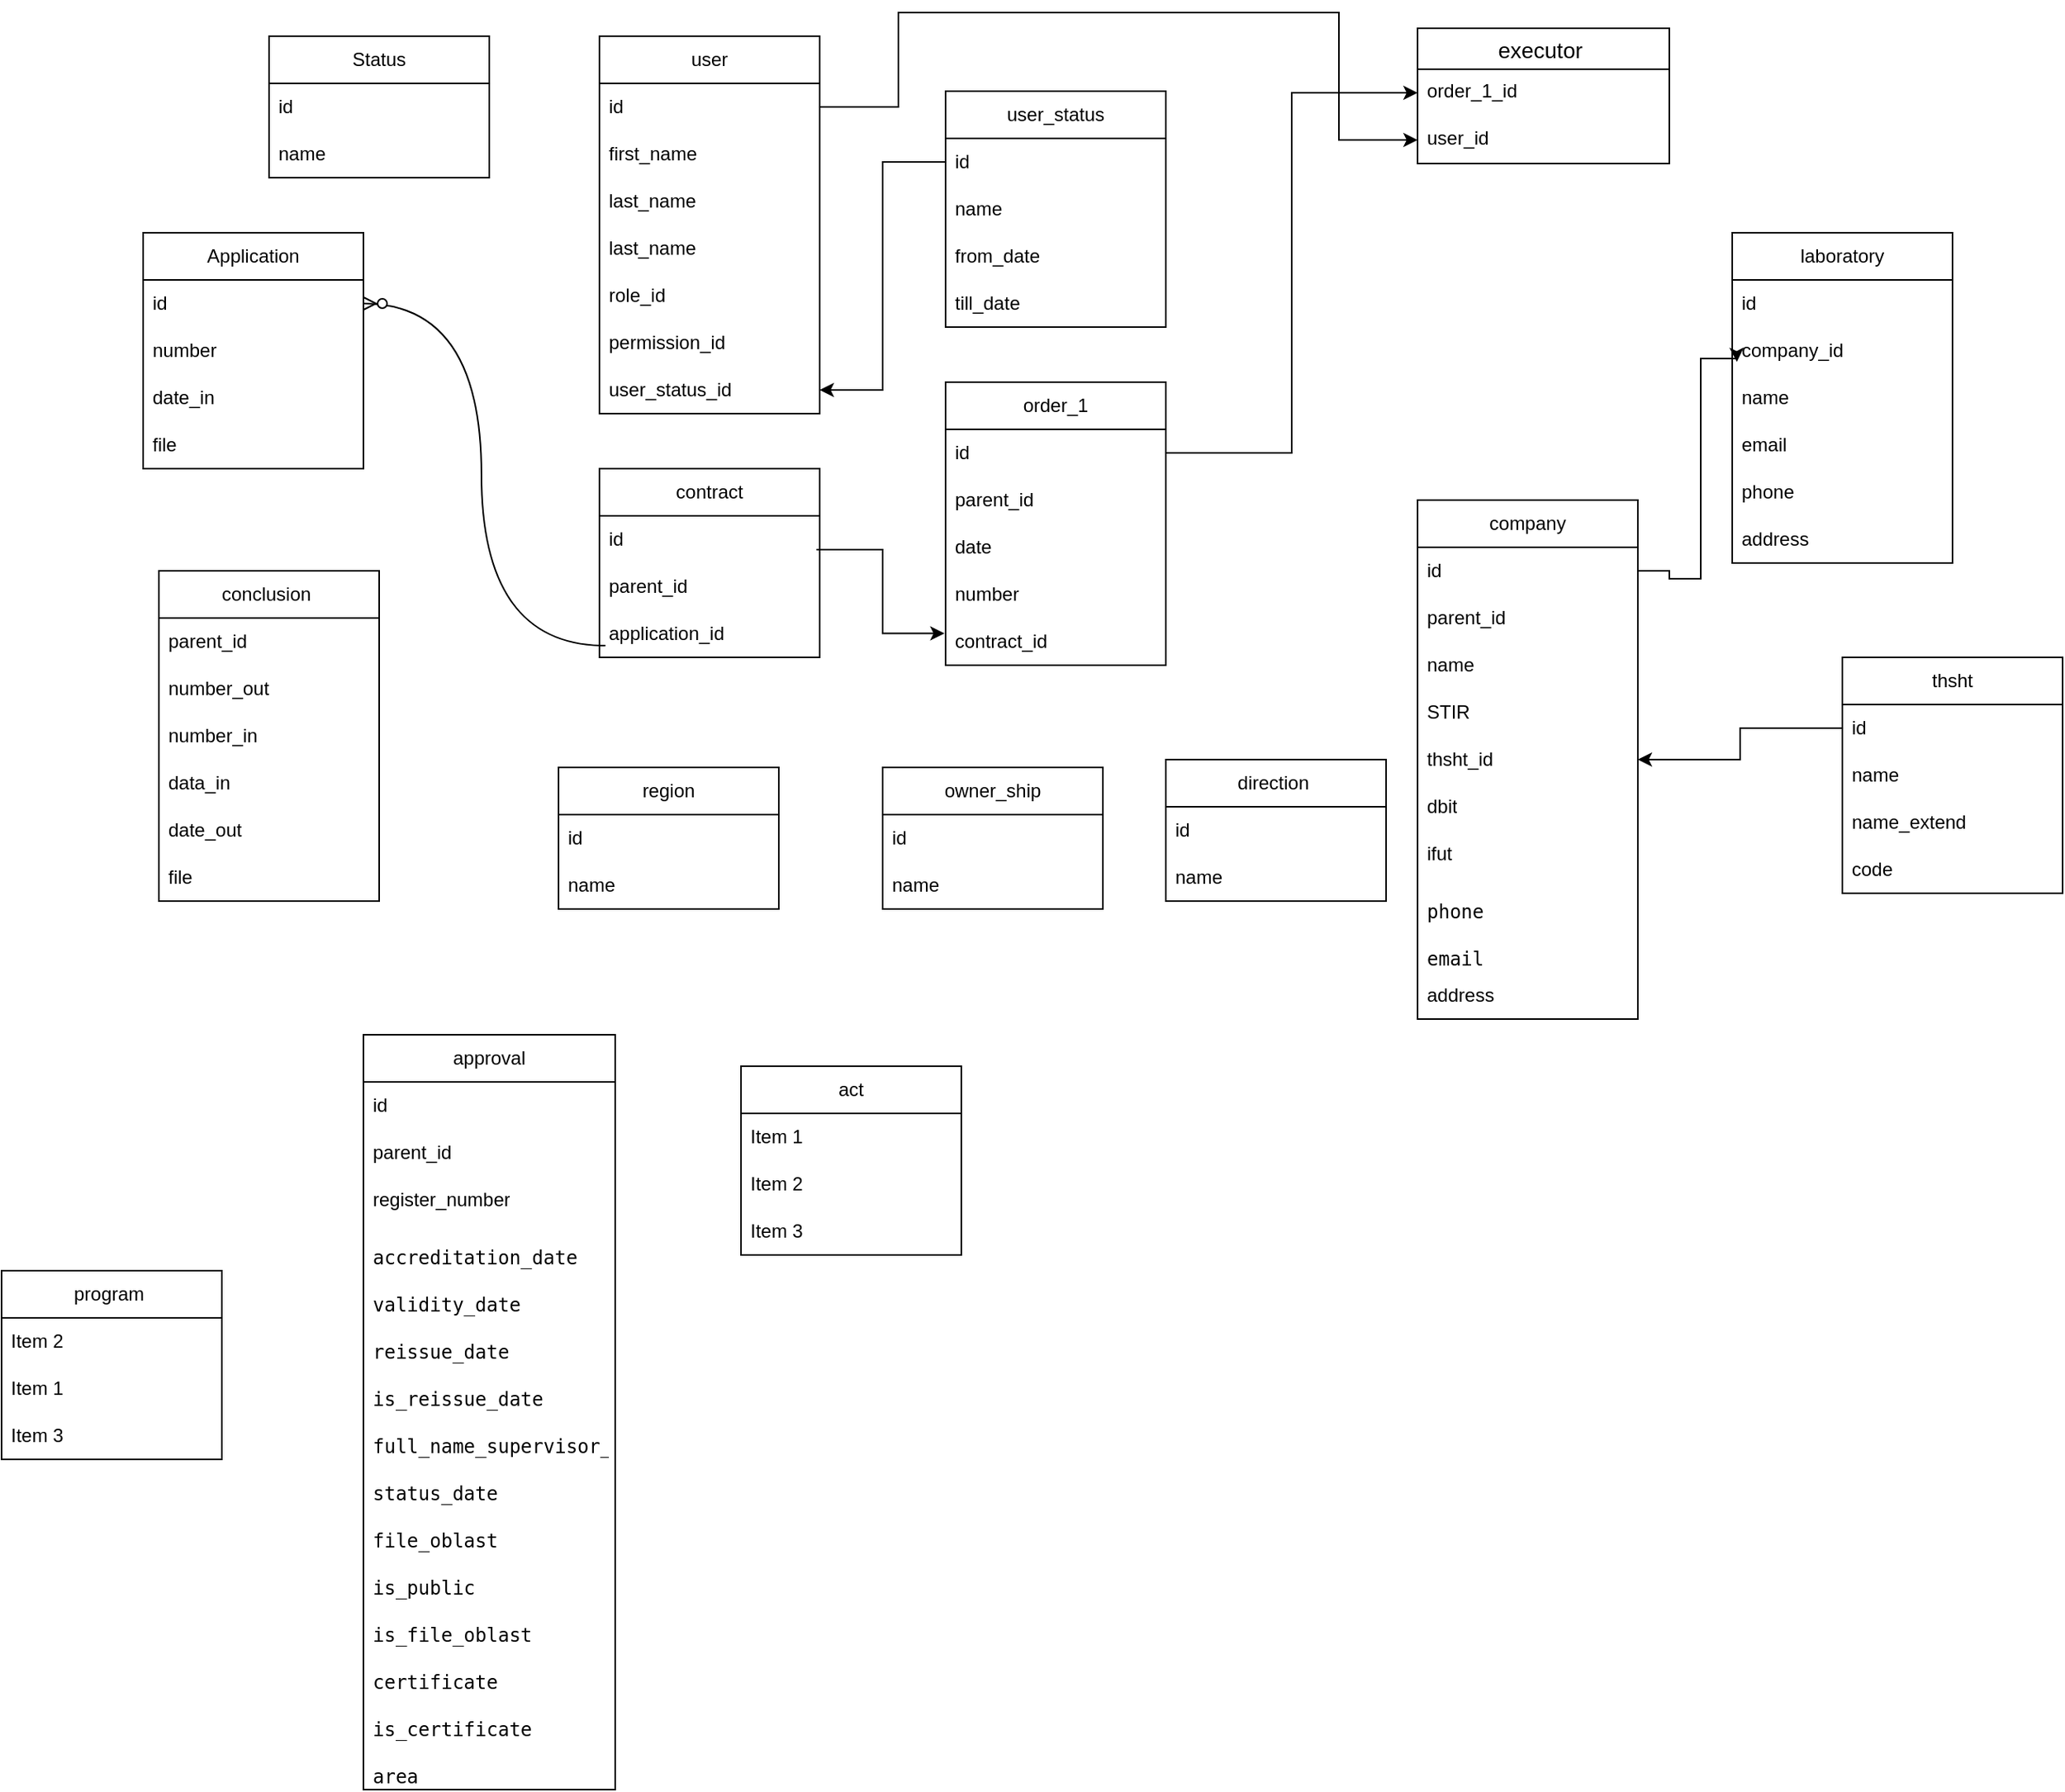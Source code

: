 <mxfile version="24.7.7">
  <diagram id="C5RBs43oDa-KdzZeNtuy" name="Page-1">
    <mxGraphModel dx="2789" dy="1303" grid="1" gridSize="10" guides="1" tooltips="1" connect="1" arrows="1" fold="1" page="1" pageScale="1" pageWidth="583" pageHeight="827" math="0" shadow="0">
      <root>
        <mxCell id="WIyWlLk6GJQsqaUBKTNV-0" />
        <mxCell id="WIyWlLk6GJQsqaUBKTNV-1" parent="WIyWlLk6GJQsqaUBKTNV-0" />
        <mxCell id="_0GJp40E4XRPGMCMtR_y-0" value="Status" style="swimlane;fontStyle=0;childLayout=stackLayout;horizontal=1;startSize=30;horizontalStack=0;resizeParent=1;resizeParentMax=0;resizeLast=0;collapsible=1;marginBottom=0;whiteSpace=wrap;html=1;" vertex="1" parent="WIyWlLk6GJQsqaUBKTNV-1">
          <mxGeometry x="160" y="95" width="140" height="90" as="geometry" />
        </mxCell>
        <mxCell id="_0GJp40E4XRPGMCMtR_y-8" value="id" style="text;strokeColor=none;fillColor=none;align=left;verticalAlign=middle;spacingLeft=4;spacingRight=4;overflow=hidden;points=[[0,0.5],[1,0.5]];portConstraint=eastwest;rotatable=0;whiteSpace=wrap;html=1;" vertex="1" parent="_0GJp40E4XRPGMCMtR_y-0">
          <mxGeometry y="30" width="140" height="30" as="geometry" />
        </mxCell>
        <mxCell id="_0GJp40E4XRPGMCMtR_y-1" value="name" style="text;strokeColor=none;fillColor=none;align=left;verticalAlign=middle;spacingLeft=4;spacingRight=4;overflow=hidden;points=[[0,0.5],[1,0.5]];portConstraint=eastwest;rotatable=0;whiteSpace=wrap;html=1;" vertex="1" parent="_0GJp40E4XRPGMCMtR_y-0">
          <mxGeometry y="60" width="140" height="30" as="geometry" />
        </mxCell>
        <mxCell id="_0GJp40E4XRPGMCMtR_y-9" value="user" style="swimlane;fontStyle=0;childLayout=stackLayout;horizontal=1;startSize=30;horizontalStack=0;resizeParent=1;resizeParentMax=0;resizeLast=0;collapsible=1;marginBottom=0;whiteSpace=wrap;html=1;" vertex="1" parent="WIyWlLk6GJQsqaUBKTNV-1">
          <mxGeometry x="370" y="95" width="140" height="240" as="geometry" />
        </mxCell>
        <mxCell id="_0GJp40E4XRPGMCMtR_y-45" value="id" style="text;strokeColor=none;fillColor=none;align=left;verticalAlign=middle;spacingLeft=4;spacingRight=4;overflow=hidden;points=[[0,0.5],[1,0.5]];portConstraint=eastwest;rotatable=0;whiteSpace=wrap;html=1;" vertex="1" parent="_0GJp40E4XRPGMCMtR_y-9">
          <mxGeometry y="30" width="140" height="30" as="geometry" />
        </mxCell>
        <mxCell id="_0GJp40E4XRPGMCMtR_y-10" value="first_name" style="text;strokeColor=none;fillColor=none;align=left;verticalAlign=middle;spacingLeft=4;spacingRight=4;overflow=hidden;points=[[0,0.5],[1,0.5]];portConstraint=eastwest;rotatable=0;whiteSpace=wrap;html=1;" vertex="1" parent="_0GJp40E4XRPGMCMtR_y-9">
          <mxGeometry y="60" width="140" height="30" as="geometry" />
        </mxCell>
        <mxCell id="_0GJp40E4XRPGMCMtR_y-11" value="last_name" style="text;strokeColor=none;fillColor=none;align=left;verticalAlign=middle;spacingLeft=4;spacingRight=4;overflow=hidden;points=[[0,0.5],[1,0.5]];portConstraint=eastwest;rotatable=0;whiteSpace=wrap;html=1;" vertex="1" parent="_0GJp40E4XRPGMCMtR_y-9">
          <mxGeometry y="90" width="140" height="30" as="geometry" />
        </mxCell>
        <mxCell id="_0GJp40E4XRPGMCMtR_y-36" value="last_name" style="text;strokeColor=none;fillColor=none;align=left;verticalAlign=middle;spacingLeft=4;spacingRight=4;overflow=hidden;points=[[0,0.5],[1,0.5]];portConstraint=eastwest;rotatable=0;whiteSpace=wrap;html=1;" vertex="1" parent="_0GJp40E4XRPGMCMtR_y-9">
          <mxGeometry y="120" width="140" height="30" as="geometry" />
        </mxCell>
        <mxCell id="_0GJp40E4XRPGMCMtR_y-12" value="role_id" style="text;strokeColor=none;fillColor=none;align=left;verticalAlign=middle;spacingLeft=4;spacingRight=4;overflow=hidden;points=[[0,0.5],[1,0.5]];portConstraint=eastwest;rotatable=0;whiteSpace=wrap;html=1;" vertex="1" parent="_0GJp40E4XRPGMCMtR_y-9">
          <mxGeometry y="150" width="140" height="30" as="geometry" />
        </mxCell>
        <mxCell id="_0GJp40E4XRPGMCMtR_y-21" value="permission_id" style="text;strokeColor=none;fillColor=none;align=left;verticalAlign=middle;spacingLeft=4;spacingRight=4;overflow=hidden;points=[[0,0.5],[1,0.5]];portConstraint=eastwest;rotatable=0;whiteSpace=wrap;html=1;" vertex="1" parent="_0GJp40E4XRPGMCMtR_y-9">
          <mxGeometry y="180" width="140" height="30" as="geometry" />
        </mxCell>
        <mxCell id="_0GJp40E4XRPGMCMtR_y-22" value="user_status_id" style="text;strokeColor=none;fillColor=none;align=left;verticalAlign=middle;spacingLeft=4;spacingRight=4;overflow=hidden;points=[[0,0.5],[1,0.5]];portConstraint=eastwest;rotatable=0;whiteSpace=wrap;html=1;" vertex="1" parent="_0GJp40E4XRPGMCMtR_y-9">
          <mxGeometry y="210" width="140" height="30" as="geometry" />
        </mxCell>
        <mxCell id="_0GJp40E4XRPGMCMtR_y-37" value="user_status" style="swimlane;fontStyle=0;childLayout=stackLayout;horizontal=1;startSize=30;horizontalStack=0;resizeParent=1;resizeParentMax=0;resizeLast=0;collapsible=1;marginBottom=0;whiteSpace=wrap;html=1;" vertex="1" parent="WIyWlLk6GJQsqaUBKTNV-1">
          <mxGeometry x="590" y="130" width="140" height="150" as="geometry" />
        </mxCell>
        <mxCell id="_0GJp40E4XRPGMCMtR_y-38" value="id&lt;span style=&quot;white-space: pre;&quot;&gt;&#x9;&lt;/span&gt;" style="text;strokeColor=none;fillColor=none;align=left;verticalAlign=middle;spacingLeft=4;spacingRight=4;overflow=hidden;points=[[0,0.5],[1,0.5]];portConstraint=eastwest;rotatable=0;whiteSpace=wrap;html=1;" vertex="1" parent="_0GJp40E4XRPGMCMtR_y-37">
          <mxGeometry y="30" width="140" height="30" as="geometry" />
        </mxCell>
        <mxCell id="_0GJp40E4XRPGMCMtR_y-39" value="name" style="text;strokeColor=none;fillColor=none;align=left;verticalAlign=middle;spacingLeft=4;spacingRight=4;overflow=hidden;points=[[0,0.5],[1,0.5]];portConstraint=eastwest;rotatable=0;whiteSpace=wrap;html=1;" vertex="1" parent="_0GJp40E4XRPGMCMtR_y-37">
          <mxGeometry y="60" width="140" height="30" as="geometry" />
        </mxCell>
        <mxCell id="_0GJp40E4XRPGMCMtR_y-40" value="from_date" style="text;strokeColor=none;fillColor=none;align=left;verticalAlign=middle;spacingLeft=4;spacingRight=4;overflow=hidden;points=[[0,0.5],[1,0.5]];portConstraint=eastwest;rotatable=0;whiteSpace=wrap;html=1;" vertex="1" parent="_0GJp40E4XRPGMCMtR_y-37">
          <mxGeometry y="90" width="140" height="30" as="geometry" />
        </mxCell>
        <mxCell id="_0GJp40E4XRPGMCMtR_y-41" value="till_date" style="text;strokeColor=none;fillColor=none;align=left;verticalAlign=middle;spacingLeft=4;spacingRight=4;overflow=hidden;points=[[0,0.5],[1,0.5]];portConstraint=eastwest;rotatable=0;whiteSpace=wrap;html=1;" vertex="1" parent="_0GJp40E4XRPGMCMtR_y-37">
          <mxGeometry y="120" width="140" height="30" as="geometry" />
        </mxCell>
        <mxCell id="_0GJp40E4XRPGMCMtR_y-44" value="" style="edgeStyle=orthogonalEdgeStyle;rounded=0;orthogonalLoop=1;jettySize=auto;html=1;entryX=1;entryY=0.5;entryDx=0;entryDy=0;" edge="1" parent="WIyWlLk6GJQsqaUBKTNV-1" source="_0GJp40E4XRPGMCMtR_y-38" target="_0GJp40E4XRPGMCMtR_y-22">
          <mxGeometry relative="1" as="geometry" />
        </mxCell>
        <mxCell id="_0GJp40E4XRPGMCMtR_y-47" value="Application" style="swimlane;fontStyle=0;childLayout=stackLayout;horizontal=1;startSize=30;horizontalStack=0;resizeParent=1;resizeParentMax=0;resizeLast=0;collapsible=1;marginBottom=0;whiteSpace=wrap;html=1;" vertex="1" parent="WIyWlLk6GJQsqaUBKTNV-1">
          <mxGeometry x="80" y="220" width="140" height="150" as="geometry" />
        </mxCell>
        <mxCell id="_0GJp40E4XRPGMCMtR_y-48" value="id" style="text;strokeColor=none;fillColor=none;align=left;verticalAlign=middle;spacingLeft=4;spacingRight=4;overflow=hidden;points=[[0,0.5],[1,0.5]];portConstraint=eastwest;rotatable=0;whiteSpace=wrap;html=1;" vertex="1" parent="_0GJp40E4XRPGMCMtR_y-47">
          <mxGeometry y="30" width="140" height="30" as="geometry" />
        </mxCell>
        <mxCell id="_0GJp40E4XRPGMCMtR_y-49" value="number" style="text;strokeColor=none;fillColor=none;align=left;verticalAlign=middle;spacingLeft=4;spacingRight=4;overflow=hidden;points=[[0,0.5],[1,0.5]];portConstraint=eastwest;rotatable=0;whiteSpace=wrap;html=1;" vertex="1" parent="_0GJp40E4XRPGMCMtR_y-47">
          <mxGeometry y="60" width="140" height="30" as="geometry" />
        </mxCell>
        <mxCell id="_0GJp40E4XRPGMCMtR_y-51" value="date_in" style="text;strokeColor=none;fillColor=none;align=left;verticalAlign=middle;spacingLeft=4;spacingRight=4;overflow=hidden;points=[[0,0.5],[1,0.5]];portConstraint=eastwest;rotatable=0;whiteSpace=wrap;html=1;" vertex="1" parent="_0GJp40E4XRPGMCMtR_y-47">
          <mxGeometry y="90" width="140" height="30" as="geometry" />
        </mxCell>
        <mxCell id="_0GJp40E4XRPGMCMtR_y-52" value="file" style="text;strokeColor=none;fillColor=none;align=left;verticalAlign=middle;spacingLeft=4;spacingRight=4;overflow=hidden;points=[[0,0.5],[1,0.5]];portConstraint=eastwest;rotatable=0;whiteSpace=wrap;html=1;" vertex="1" parent="_0GJp40E4XRPGMCMtR_y-47">
          <mxGeometry y="120" width="140" height="30" as="geometry" />
        </mxCell>
        <mxCell id="_0GJp40E4XRPGMCMtR_y-53" value="contract" style="swimlane;fontStyle=0;childLayout=stackLayout;horizontal=1;startSize=30;horizontalStack=0;resizeParent=1;resizeParentMax=0;resizeLast=0;collapsible=1;marginBottom=0;whiteSpace=wrap;html=1;" vertex="1" parent="WIyWlLk6GJQsqaUBKTNV-1">
          <mxGeometry x="370" y="370" width="140" height="120" as="geometry" />
        </mxCell>
        <mxCell id="_0GJp40E4XRPGMCMtR_y-66" value="id" style="text;strokeColor=none;fillColor=none;align=left;verticalAlign=middle;spacingLeft=4;spacingRight=4;overflow=hidden;points=[[0,0.5],[1,0.5]];portConstraint=eastwest;rotatable=0;whiteSpace=wrap;html=1;" vertex="1" parent="_0GJp40E4XRPGMCMtR_y-53">
          <mxGeometry y="30" width="140" height="30" as="geometry" />
        </mxCell>
        <mxCell id="_0GJp40E4XRPGMCMtR_y-68" value="parent_id" style="text;strokeColor=none;fillColor=none;align=left;verticalAlign=middle;spacingLeft=4;spacingRight=4;overflow=hidden;points=[[0,0.5],[1,0.5]];portConstraint=eastwest;rotatable=0;whiteSpace=wrap;html=1;" vertex="1" parent="_0GJp40E4XRPGMCMtR_y-53">
          <mxGeometry y="60" width="140" height="30" as="geometry" />
        </mxCell>
        <mxCell id="_0GJp40E4XRPGMCMtR_y-54" value="application_id" style="text;strokeColor=none;fillColor=none;align=left;verticalAlign=middle;spacingLeft=4;spacingRight=4;overflow=hidden;points=[[0,0.5],[1,0.5]];portConstraint=eastwest;rotatable=0;whiteSpace=wrap;html=1;" vertex="1" parent="_0GJp40E4XRPGMCMtR_y-53">
          <mxGeometry y="90" width="140" height="30" as="geometry" />
        </mxCell>
        <mxCell id="_0GJp40E4XRPGMCMtR_y-57" value="order_1" style="swimlane;fontStyle=0;childLayout=stackLayout;horizontal=1;startSize=30;horizontalStack=0;resizeParent=1;resizeParentMax=0;resizeLast=0;collapsible=1;marginBottom=0;whiteSpace=wrap;html=1;" vertex="1" parent="WIyWlLk6GJQsqaUBKTNV-1">
          <mxGeometry x="590" y="315" width="140" height="180" as="geometry" />
        </mxCell>
        <mxCell id="_0GJp40E4XRPGMCMtR_y-63" value="id" style="text;strokeColor=none;fillColor=none;align=left;verticalAlign=middle;spacingLeft=4;spacingRight=4;overflow=hidden;points=[[0,0.5],[1,0.5]];portConstraint=eastwest;rotatable=0;whiteSpace=wrap;html=1;" vertex="1" parent="_0GJp40E4XRPGMCMtR_y-57">
          <mxGeometry y="30" width="140" height="30" as="geometry" />
        </mxCell>
        <mxCell id="_0GJp40E4XRPGMCMtR_y-59" value="parent_id" style="text;strokeColor=none;fillColor=none;align=left;verticalAlign=middle;spacingLeft=4;spacingRight=4;overflow=hidden;points=[[0,0.5],[1,0.5]];portConstraint=eastwest;rotatable=0;whiteSpace=wrap;html=1;" vertex="1" parent="_0GJp40E4XRPGMCMtR_y-57">
          <mxGeometry y="60" width="140" height="30" as="geometry" />
        </mxCell>
        <mxCell id="_0GJp40E4XRPGMCMtR_y-60" value="date" style="text;strokeColor=none;fillColor=none;align=left;verticalAlign=middle;spacingLeft=4;spacingRight=4;overflow=hidden;points=[[0,0.5],[1,0.5]];portConstraint=eastwest;rotatable=0;whiteSpace=wrap;html=1;" vertex="1" parent="_0GJp40E4XRPGMCMtR_y-57">
          <mxGeometry y="90" width="140" height="30" as="geometry" />
        </mxCell>
        <mxCell id="_0GJp40E4XRPGMCMtR_y-61" value="number" style="text;strokeColor=none;fillColor=none;align=left;verticalAlign=middle;spacingLeft=4;spacingRight=4;overflow=hidden;points=[[0,0.5],[1,0.5]];portConstraint=eastwest;rotatable=0;whiteSpace=wrap;html=1;" vertex="1" parent="_0GJp40E4XRPGMCMtR_y-57">
          <mxGeometry y="120" width="140" height="30" as="geometry" />
        </mxCell>
        <mxCell id="_0GJp40E4XRPGMCMtR_y-62" value="contract_id" style="text;strokeColor=none;fillColor=none;align=left;verticalAlign=middle;spacingLeft=4;spacingRight=4;overflow=hidden;points=[[0,0.5],[1,0.5]];portConstraint=eastwest;rotatable=0;whiteSpace=wrap;html=1;" vertex="1" parent="_0GJp40E4XRPGMCMtR_y-57">
          <mxGeometry y="150" width="140" height="30" as="geometry" />
        </mxCell>
        <mxCell id="_0GJp40E4XRPGMCMtR_y-65" value="" style="edgeStyle=orthogonalEdgeStyle;rounded=0;orthogonalLoop=1;jettySize=auto;html=1;entryX=-0.005;entryY=0.326;entryDx=0;entryDy=0;entryPerimeter=0;exitX=0.985;exitY=0.717;exitDx=0;exitDy=0;exitPerimeter=0;" edge="1" parent="WIyWlLk6GJQsqaUBKTNV-1" source="_0GJp40E4XRPGMCMtR_y-66" target="_0GJp40E4XRPGMCMtR_y-62">
          <mxGeometry relative="1" as="geometry" />
        </mxCell>
        <mxCell id="_0GJp40E4XRPGMCMtR_y-71" value="" style="edgeStyle=orthogonalEdgeStyle;fontSize=12;html=1;endArrow=ERzeroToMany;endFill=1;rounded=0;exitX=0.027;exitY=0.752;exitDx=0;exitDy=0;exitPerimeter=0;curved=1;entryX=1;entryY=0.5;entryDx=0;entryDy=0;" edge="1" parent="WIyWlLk6GJQsqaUBKTNV-1" source="_0GJp40E4XRPGMCMtR_y-54" target="_0GJp40E4XRPGMCMtR_y-48">
          <mxGeometry width="100" height="100" relative="1" as="geometry">
            <mxPoint x="180" y="410" as="sourcePoint" />
            <mxPoint x="330" y="610" as="targetPoint" />
          </mxGeometry>
        </mxCell>
        <mxCell id="_0GJp40E4XRPGMCMtR_y-72" value="executor " style="swimlane;fontStyle=0;childLayout=stackLayout;horizontal=1;startSize=26;horizontalStack=0;resizeParent=1;resizeParentMax=0;resizeLast=0;collapsible=1;marginBottom=0;align=center;fontSize=14;" vertex="1" parent="WIyWlLk6GJQsqaUBKTNV-1">
          <mxGeometry x="890" y="90" width="160" height="86" as="geometry" />
        </mxCell>
        <mxCell id="_0GJp40E4XRPGMCMtR_y-73" value="order_1_id" style="text;strokeColor=none;fillColor=none;spacingLeft=4;spacingRight=4;overflow=hidden;rotatable=0;points=[[0,0.5],[1,0.5]];portConstraint=eastwest;fontSize=12;whiteSpace=wrap;html=1;" vertex="1" parent="_0GJp40E4XRPGMCMtR_y-72">
          <mxGeometry y="26" width="160" height="30" as="geometry" />
        </mxCell>
        <mxCell id="_0GJp40E4XRPGMCMtR_y-74" value="user_id" style="text;strokeColor=none;fillColor=none;spacingLeft=4;spacingRight=4;overflow=hidden;rotatable=0;points=[[0,0.5],[1,0.5]];portConstraint=eastwest;fontSize=12;whiteSpace=wrap;html=1;" vertex="1" parent="_0GJp40E4XRPGMCMtR_y-72">
          <mxGeometry y="56" width="160" height="30" as="geometry" />
        </mxCell>
        <mxCell id="_0GJp40E4XRPGMCMtR_y-80" style="edgeStyle=orthogonalEdgeStyle;rounded=0;orthogonalLoop=1;jettySize=auto;html=1;" edge="1" parent="WIyWlLk6GJQsqaUBKTNV-1" source="_0GJp40E4XRPGMCMtR_y-63" target="_0GJp40E4XRPGMCMtR_y-73">
          <mxGeometry relative="1" as="geometry" />
        </mxCell>
        <mxCell id="_0GJp40E4XRPGMCMtR_y-85" value="conclusion&amp;nbsp;" style="swimlane;fontStyle=0;childLayout=stackLayout;horizontal=1;startSize=30;horizontalStack=0;resizeParent=1;resizeParentMax=0;resizeLast=0;collapsible=1;marginBottom=0;whiteSpace=wrap;html=1;" vertex="1" parent="WIyWlLk6GJQsqaUBKTNV-1">
          <mxGeometry x="90" y="435" width="140" height="210" as="geometry" />
        </mxCell>
        <mxCell id="_0GJp40E4XRPGMCMtR_y-86" value="parent_id" style="text;strokeColor=none;fillColor=none;align=left;verticalAlign=middle;spacingLeft=4;spacingRight=4;overflow=hidden;points=[[0,0.5],[1,0.5]];portConstraint=eastwest;rotatable=0;whiteSpace=wrap;html=1;" vertex="1" parent="_0GJp40E4XRPGMCMtR_y-85">
          <mxGeometry y="30" width="140" height="30" as="geometry" />
        </mxCell>
        <mxCell id="_0GJp40E4XRPGMCMtR_y-87" value="number_out" style="text;strokeColor=none;fillColor=none;align=left;verticalAlign=middle;spacingLeft=4;spacingRight=4;overflow=hidden;points=[[0,0.5],[1,0.5]];portConstraint=eastwest;rotatable=0;whiteSpace=wrap;html=1;" vertex="1" parent="_0GJp40E4XRPGMCMtR_y-85">
          <mxGeometry y="60" width="140" height="30" as="geometry" />
        </mxCell>
        <mxCell id="_0GJp40E4XRPGMCMtR_y-88" value="number_in" style="text;strokeColor=none;fillColor=none;align=left;verticalAlign=middle;spacingLeft=4;spacingRight=4;overflow=hidden;points=[[0,0.5],[1,0.5]];portConstraint=eastwest;rotatable=0;whiteSpace=wrap;html=1;" vertex="1" parent="_0GJp40E4XRPGMCMtR_y-85">
          <mxGeometry y="90" width="140" height="30" as="geometry" />
        </mxCell>
        <mxCell id="_0GJp40E4XRPGMCMtR_y-89" value="data_in" style="text;strokeColor=none;fillColor=none;align=left;verticalAlign=middle;spacingLeft=4;spacingRight=4;overflow=hidden;points=[[0,0.5],[1,0.5]];portConstraint=eastwest;rotatable=0;whiteSpace=wrap;html=1;" vertex="1" parent="_0GJp40E4XRPGMCMtR_y-85">
          <mxGeometry y="120" width="140" height="30" as="geometry" />
        </mxCell>
        <mxCell id="_0GJp40E4XRPGMCMtR_y-90" value="date_out" style="text;strokeColor=none;fillColor=none;align=left;verticalAlign=middle;spacingLeft=4;spacingRight=4;overflow=hidden;points=[[0,0.5],[1,0.5]];portConstraint=eastwest;rotatable=0;whiteSpace=wrap;html=1;" vertex="1" parent="_0GJp40E4XRPGMCMtR_y-85">
          <mxGeometry y="150" width="140" height="30" as="geometry" />
        </mxCell>
        <mxCell id="_0GJp40E4XRPGMCMtR_y-91" value="file" style="text;strokeColor=none;fillColor=none;align=left;verticalAlign=middle;spacingLeft=4;spacingRight=4;overflow=hidden;points=[[0,0.5],[1,0.5]];portConstraint=eastwest;rotatable=0;whiteSpace=wrap;html=1;" vertex="1" parent="_0GJp40E4XRPGMCMtR_y-85">
          <mxGeometry y="180" width="140" height="30" as="geometry" />
        </mxCell>
        <mxCell id="_0GJp40E4XRPGMCMtR_y-92" value="region" style="swimlane;fontStyle=0;childLayout=stackLayout;horizontal=1;startSize=30;horizontalStack=0;resizeParent=1;resizeParentMax=0;resizeLast=0;collapsible=1;marginBottom=0;whiteSpace=wrap;html=1;" vertex="1" parent="WIyWlLk6GJQsqaUBKTNV-1">
          <mxGeometry x="344" y="560" width="140" height="90" as="geometry" />
        </mxCell>
        <mxCell id="_0GJp40E4XRPGMCMtR_y-95" value="id" style="text;strokeColor=none;fillColor=none;align=left;verticalAlign=middle;spacingLeft=4;spacingRight=4;overflow=hidden;points=[[0,0.5],[1,0.5]];portConstraint=eastwest;rotatable=0;whiteSpace=wrap;html=1;" vertex="1" parent="_0GJp40E4XRPGMCMtR_y-92">
          <mxGeometry y="30" width="140" height="30" as="geometry" />
        </mxCell>
        <mxCell id="_0GJp40E4XRPGMCMtR_y-100" value="name&amp;nbsp;" style="text;strokeColor=none;fillColor=none;align=left;verticalAlign=middle;spacingLeft=4;spacingRight=4;overflow=hidden;points=[[0,0.5],[1,0.5]];portConstraint=eastwest;rotatable=0;whiteSpace=wrap;html=1;" vertex="1" parent="_0GJp40E4XRPGMCMtR_y-92">
          <mxGeometry y="60" width="140" height="30" as="geometry" />
        </mxCell>
        <mxCell id="_0GJp40E4XRPGMCMtR_y-101" value="owner_ship" style="swimlane;fontStyle=0;childLayout=stackLayout;horizontal=1;startSize=30;horizontalStack=0;resizeParent=1;resizeParentMax=0;resizeLast=0;collapsible=1;marginBottom=0;whiteSpace=wrap;html=1;" vertex="1" parent="WIyWlLk6GJQsqaUBKTNV-1">
          <mxGeometry x="550" y="560" width="140" height="90" as="geometry" />
        </mxCell>
        <mxCell id="_0GJp40E4XRPGMCMtR_y-102" value="id" style="text;strokeColor=none;fillColor=none;align=left;verticalAlign=middle;spacingLeft=4;spacingRight=4;overflow=hidden;points=[[0,0.5],[1,0.5]];portConstraint=eastwest;rotatable=0;whiteSpace=wrap;html=1;" vertex="1" parent="_0GJp40E4XRPGMCMtR_y-101">
          <mxGeometry y="30" width="140" height="30" as="geometry" />
        </mxCell>
        <mxCell id="_0GJp40E4XRPGMCMtR_y-103" value="name" style="text;strokeColor=none;fillColor=none;align=left;verticalAlign=middle;spacingLeft=4;spacingRight=4;overflow=hidden;points=[[0,0.5],[1,0.5]];portConstraint=eastwest;rotatable=0;whiteSpace=wrap;html=1;" vertex="1" parent="_0GJp40E4XRPGMCMtR_y-101">
          <mxGeometry y="60" width="140" height="30" as="geometry" />
        </mxCell>
        <mxCell id="_0GJp40E4XRPGMCMtR_y-105" value="direction&amp;nbsp;" style="swimlane;fontStyle=0;childLayout=stackLayout;horizontal=1;startSize=30;horizontalStack=0;resizeParent=1;resizeParentMax=0;resizeLast=0;collapsible=1;marginBottom=0;whiteSpace=wrap;html=1;" vertex="1" parent="WIyWlLk6GJQsqaUBKTNV-1">
          <mxGeometry x="730" y="555" width="140" height="90" as="geometry" />
        </mxCell>
        <mxCell id="_0GJp40E4XRPGMCMtR_y-108" value="id" style="text;strokeColor=none;fillColor=none;align=left;verticalAlign=middle;spacingLeft=4;spacingRight=4;overflow=hidden;points=[[0,0.5],[1,0.5]];portConstraint=eastwest;rotatable=0;whiteSpace=wrap;html=1;" vertex="1" parent="_0GJp40E4XRPGMCMtR_y-105">
          <mxGeometry y="30" width="140" height="30" as="geometry" />
        </mxCell>
        <mxCell id="_0GJp40E4XRPGMCMtR_y-106" value="name" style="text;strokeColor=none;fillColor=none;align=left;verticalAlign=middle;spacingLeft=4;spacingRight=4;overflow=hidden;points=[[0,0.5],[1,0.5]];portConstraint=eastwest;rotatable=0;whiteSpace=wrap;html=1;" vertex="1" parent="_0GJp40E4XRPGMCMtR_y-105">
          <mxGeometry y="60" width="140" height="30" as="geometry" />
        </mxCell>
        <mxCell id="_0GJp40E4XRPGMCMtR_y-113" value="company" style="swimlane;fontStyle=0;childLayout=stackLayout;horizontal=1;startSize=30;horizontalStack=0;resizeParent=1;resizeParentMax=0;resizeLast=0;collapsible=1;marginBottom=0;whiteSpace=wrap;html=1;" vertex="1" parent="WIyWlLk6GJQsqaUBKTNV-1">
          <mxGeometry x="890" y="390" width="140" height="330" as="geometry" />
        </mxCell>
        <mxCell id="_0GJp40E4XRPGMCMtR_y-114" value="id" style="text;strokeColor=none;fillColor=none;align=left;verticalAlign=middle;spacingLeft=4;spacingRight=4;overflow=hidden;points=[[0,0.5],[1,0.5]];portConstraint=eastwest;rotatable=0;whiteSpace=wrap;html=1;" vertex="1" parent="_0GJp40E4XRPGMCMtR_y-113">
          <mxGeometry y="30" width="140" height="30" as="geometry" />
        </mxCell>
        <mxCell id="_0GJp40E4XRPGMCMtR_y-115" value="parent_id" style="text;strokeColor=none;fillColor=none;align=left;verticalAlign=middle;spacingLeft=4;spacingRight=4;overflow=hidden;points=[[0,0.5],[1,0.5]];portConstraint=eastwest;rotatable=0;whiteSpace=wrap;html=1;" vertex="1" parent="_0GJp40E4XRPGMCMtR_y-113">
          <mxGeometry y="60" width="140" height="30" as="geometry" />
        </mxCell>
        <mxCell id="_0GJp40E4XRPGMCMtR_y-116" value="name" style="text;strokeColor=none;fillColor=none;align=left;verticalAlign=middle;spacingLeft=4;spacingRight=4;overflow=hidden;points=[[0,0.5],[1,0.5]];portConstraint=eastwest;rotatable=0;whiteSpace=wrap;html=1;" vertex="1" parent="_0GJp40E4XRPGMCMtR_y-113">
          <mxGeometry y="90" width="140" height="30" as="geometry" />
        </mxCell>
        <mxCell id="_0GJp40E4XRPGMCMtR_y-119" value="STIR" style="text;strokeColor=none;fillColor=none;align=left;verticalAlign=middle;spacingLeft=4;spacingRight=4;overflow=hidden;points=[[0,0.5],[1,0.5]];portConstraint=eastwest;rotatable=0;whiteSpace=wrap;html=1;" vertex="1" parent="_0GJp40E4XRPGMCMtR_y-113">
          <mxGeometry y="120" width="140" height="30" as="geometry" />
        </mxCell>
        <mxCell id="_0GJp40E4XRPGMCMtR_y-125" value="thsht_id" style="text;strokeColor=none;fillColor=none;align=left;verticalAlign=middle;spacingLeft=4;spacingRight=4;overflow=hidden;points=[[0,0.5],[1,0.5]];portConstraint=eastwest;rotatable=0;whiteSpace=wrap;html=1;" vertex="1" parent="_0GJp40E4XRPGMCMtR_y-113">
          <mxGeometry y="150" width="140" height="30" as="geometry" />
        </mxCell>
        <mxCell id="_0GJp40E4XRPGMCMtR_y-126" value="dbit" style="text;strokeColor=none;fillColor=none;align=left;verticalAlign=middle;spacingLeft=4;spacingRight=4;overflow=hidden;points=[[0,0.5],[1,0.5]];portConstraint=eastwest;rotatable=0;whiteSpace=wrap;html=1;" vertex="1" parent="_0GJp40E4XRPGMCMtR_y-113">
          <mxGeometry y="180" width="140" height="30" as="geometry" />
        </mxCell>
        <mxCell id="_0GJp40E4XRPGMCMtR_y-127" value="ifut" style="text;strokeColor=none;fillColor=none;align=left;verticalAlign=middle;spacingLeft=4;spacingRight=4;overflow=hidden;points=[[0,0.5],[1,0.5]];portConstraint=eastwest;rotatable=0;whiteSpace=wrap;html=1;" vertex="1" parent="_0GJp40E4XRPGMCMtR_y-113">
          <mxGeometry y="210" width="140" height="30" as="geometry" />
        </mxCell>
        <mxCell id="_0GJp40E4XRPGMCMtR_y-121" value="&lt;pre class=&quot;prettyprint&quot;&gt;&lt;span class=&quot;str&quot;&gt;phone&lt;/span&gt;&lt;/pre&gt;" style="text;strokeColor=none;fillColor=none;align=left;verticalAlign=middle;spacingLeft=4;spacingRight=4;overflow=hidden;points=[[0,0.5],[1,0.5]];portConstraint=eastwest;rotatable=0;whiteSpace=wrap;html=1;" vertex="1" parent="_0GJp40E4XRPGMCMtR_y-113">
          <mxGeometry y="240" width="140" height="30" as="geometry" />
        </mxCell>
        <mxCell id="_0GJp40E4XRPGMCMtR_y-122" value="&lt;pre class=&quot;prettyprint&quot;&gt;email&lt;/pre&gt;" style="text;strokeColor=none;fillColor=none;align=left;verticalAlign=middle;spacingLeft=4;spacingRight=4;overflow=hidden;points=[[0,0.5],[1,0.5]];portConstraint=eastwest;rotatable=0;whiteSpace=wrap;html=1;" vertex="1" parent="_0GJp40E4XRPGMCMtR_y-113">
          <mxGeometry y="270" width="140" height="30" as="geometry" />
        </mxCell>
        <mxCell id="_0GJp40E4XRPGMCMtR_y-120" value="address" style="text;strokeColor=none;fillColor=none;align=left;verticalAlign=middle;spacingLeft=4;spacingRight=4;overflow=hidden;points=[[0,0.5],[1,0.5]];portConstraint=eastwest;rotatable=0;whiteSpace=wrap;html=1;" vertex="1" parent="_0GJp40E4XRPGMCMtR_y-113">
          <mxGeometry y="300" width="140" height="30" as="geometry" />
        </mxCell>
        <mxCell id="_0GJp40E4XRPGMCMtR_y-130" value="thsht" style="swimlane;fontStyle=0;childLayout=stackLayout;horizontal=1;startSize=30;horizontalStack=0;resizeParent=1;resizeParentMax=0;resizeLast=0;collapsible=1;marginBottom=0;whiteSpace=wrap;html=1;" vertex="1" parent="WIyWlLk6GJQsqaUBKTNV-1">
          <mxGeometry x="1160" y="490" width="140" height="150" as="geometry" />
        </mxCell>
        <mxCell id="_0GJp40E4XRPGMCMtR_y-131" value="id" style="text;strokeColor=none;fillColor=none;align=left;verticalAlign=middle;spacingLeft=4;spacingRight=4;overflow=hidden;points=[[0,0.5],[1,0.5]];portConstraint=eastwest;rotatable=0;whiteSpace=wrap;html=1;" vertex="1" parent="_0GJp40E4XRPGMCMtR_y-130">
          <mxGeometry y="30" width="140" height="30" as="geometry" />
        </mxCell>
        <mxCell id="_0GJp40E4XRPGMCMtR_y-132" value="name" style="text;strokeColor=none;fillColor=none;align=left;verticalAlign=middle;spacingLeft=4;spacingRight=4;overflow=hidden;points=[[0,0.5],[1,0.5]];portConstraint=eastwest;rotatable=0;whiteSpace=wrap;html=1;" vertex="1" parent="_0GJp40E4XRPGMCMtR_y-130">
          <mxGeometry y="60" width="140" height="30" as="geometry" />
        </mxCell>
        <mxCell id="_0GJp40E4XRPGMCMtR_y-133" value="name_extend&amp;nbsp;" style="text;strokeColor=none;fillColor=none;align=left;verticalAlign=middle;spacingLeft=4;spacingRight=4;overflow=hidden;points=[[0,0.5],[1,0.5]];portConstraint=eastwest;rotatable=0;whiteSpace=wrap;html=1;" vertex="1" parent="_0GJp40E4XRPGMCMtR_y-130">
          <mxGeometry y="90" width="140" height="30" as="geometry" />
        </mxCell>
        <mxCell id="_0GJp40E4XRPGMCMtR_y-134" value="code" style="text;strokeColor=none;fillColor=none;align=left;verticalAlign=middle;spacingLeft=4;spacingRight=4;overflow=hidden;points=[[0,0.5],[1,0.5]];portConstraint=eastwest;rotatable=0;whiteSpace=wrap;html=1;" vertex="1" parent="_0GJp40E4XRPGMCMtR_y-130">
          <mxGeometry y="120" width="140" height="30" as="geometry" />
        </mxCell>
        <mxCell id="_0GJp40E4XRPGMCMtR_y-135" style="edgeStyle=orthogonalEdgeStyle;rounded=0;orthogonalLoop=1;jettySize=auto;html=1;" edge="1" parent="WIyWlLk6GJQsqaUBKTNV-1" source="_0GJp40E4XRPGMCMtR_y-131" target="_0GJp40E4XRPGMCMtR_y-125">
          <mxGeometry relative="1" as="geometry" />
        </mxCell>
        <mxCell id="_0GJp40E4XRPGMCMtR_y-136" value="laboratory" style="swimlane;fontStyle=0;childLayout=stackLayout;horizontal=1;startSize=30;horizontalStack=0;resizeParent=1;resizeParentMax=0;resizeLast=0;collapsible=1;marginBottom=0;whiteSpace=wrap;html=1;" vertex="1" parent="WIyWlLk6GJQsqaUBKTNV-1">
          <mxGeometry x="1090" y="220" width="140" height="210" as="geometry" />
        </mxCell>
        <mxCell id="_0GJp40E4XRPGMCMtR_y-137" value="id" style="text;strokeColor=none;fillColor=none;align=left;verticalAlign=middle;spacingLeft=4;spacingRight=4;overflow=hidden;points=[[0,0.5],[1,0.5]];portConstraint=eastwest;rotatable=0;whiteSpace=wrap;html=1;" vertex="1" parent="_0GJp40E4XRPGMCMtR_y-136">
          <mxGeometry y="30" width="140" height="30" as="geometry" />
        </mxCell>
        <mxCell id="_0GJp40E4XRPGMCMtR_y-138" value="company_id" style="text;strokeColor=none;fillColor=none;align=left;verticalAlign=middle;spacingLeft=4;spacingRight=4;overflow=hidden;points=[[0,0.5],[1,0.5]];portConstraint=eastwest;rotatable=0;whiteSpace=wrap;html=1;" vertex="1" parent="_0GJp40E4XRPGMCMtR_y-136">
          <mxGeometry y="60" width="140" height="30" as="geometry" />
        </mxCell>
        <mxCell id="_0GJp40E4XRPGMCMtR_y-139" value="name" style="text;strokeColor=none;fillColor=none;align=left;verticalAlign=middle;spacingLeft=4;spacingRight=4;overflow=hidden;points=[[0,0.5],[1,0.5]];portConstraint=eastwest;rotatable=0;whiteSpace=wrap;html=1;" vertex="1" parent="_0GJp40E4XRPGMCMtR_y-136">
          <mxGeometry y="90" width="140" height="30" as="geometry" />
        </mxCell>
        <mxCell id="_0GJp40E4XRPGMCMtR_y-141" value="email" style="text;strokeColor=none;fillColor=none;align=left;verticalAlign=middle;spacingLeft=4;spacingRight=4;overflow=hidden;points=[[0,0.5],[1,0.5]];portConstraint=eastwest;rotatable=0;whiteSpace=wrap;html=1;" vertex="1" parent="_0GJp40E4XRPGMCMtR_y-136">
          <mxGeometry y="120" width="140" height="30" as="geometry" />
        </mxCell>
        <mxCell id="_0GJp40E4XRPGMCMtR_y-142" value="phone" style="text;strokeColor=none;fillColor=none;align=left;verticalAlign=middle;spacingLeft=4;spacingRight=4;overflow=hidden;points=[[0,0.5],[1,0.5]];portConstraint=eastwest;rotatable=0;whiteSpace=wrap;html=1;" vertex="1" parent="_0GJp40E4XRPGMCMtR_y-136">
          <mxGeometry y="150" width="140" height="30" as="geometry" />
        </mxCell>
        <mxCell id="_0GJp40E4XRPGMCMtR_y-140" value="address" style="text;strokeColor=none;fillColor=none;align=left;verticalAlign=middle;spacingLeft=4;spacingRight=4;overflow=hidden;points=[[0,0.5],[1,0.5]];portConstraint=eastwest;rotatable=0;whiteSpace=wrap;html=1;" vertex="1" parent="_0GJp40E4XRPGMCMtR_y-136">
          <mxGeometry y="180" width="140" height="30" as="geometry" />
        </mxCell>
        <mxCell id="_0GJp40E4XRPGMCMtR_y-144" value="approval" style="swimlane;fontStyle=0;childLayout=stackLayout;horizontal=1;startSize=30;horizontalStack=0;resizeParent=1;resizeParentMax=0;resizeLast=0;collapsible=1;marginBottom=0;whiteSpace=wrap;html=1;" vertex="1" parent="WIyWlLk6GJQsqaUBKTNV-1">
          <mxGeometry x="220" y="730" width="160" height="480" as="geometry" />
        </mxCell>
        <mxCell id="_0GJp40E4XRPGMCMtR_y-145" value="id" style="text;strokeColor=none;fillColor=none;align=left;verticalAlign=middle;spacingLeft=4;spacingRight=4;overflow=hidden;points=[[0,0.5],[1,0.5]];portConstraint=eastwest;rotatable=0;whiteSpace=wrap;html=1;" vertex="1" parent="_0GJp40E4XRPGMCMtR_y-144">
          <mxGeometry y="30" width="160" height="30" as="geometry" />
        </mxCell>
        <mxCell id="nrA7Ukgtct_sgomqUrNe-12" value="parent_id" style="text;strokeColor=none;fillColor=none;align=left;verticalAlign=middle;spacingLeft=4;spacingRight=4;overflow=hidden;points=[[0,0.5],[1,0.5]];portConstraint=eastwest;rotatable=0;whiteSpace=wrap;html=1;" vertex="1" parent="_0GJp40E4XRPGMCMtR_y-144">
          <mxGeometry y="60" width="160" height="30" as="geometry" />
        </mxCell>
        <mxCell id="_0GJp40E4XRPGMCMtR_y-159" value="register_number" style="text;strokeColor=none;fillColor=none;align=left;verticalAlign=middle;spacingLeft=4;spacingRight=4;overflow=hidden;points=[[0,0.5],[1,0.5]];portConstraint=eastwest;rotatable=0;whiteSpace=wrap;html=1;" vertex="1" parent="_0GJp40E4XRPGMCMtR_y-144">
          <mxGeometry y="90" width="160" height="30" as="geometry" />
        </mxCell>
        <mxCell id="_0GJp40E4XRPGMCMtR_y-146" value="&lt;pre style=&quot;margin-top: 12px; padding-bottom: 0px;&quot; class=&quot;prettyprint&quot;&gt;&lt;span class=&quot;str&quot;&gt;accreditation_date&lt;/span&gt;&lt;/pre&gt;" style="text;strokeColor=none;fillColor=none;align=left;verticalAlign=middle;spacingLeft=4;spacingRight=4;overflow=hidden;points=[[0,0.5],[1,0.5]];portConstraint=eastwest;rotatable=0;whiteSpace=wrap;html=1;" vertex="1" parent="_0GJp40E4XRPGMCMtR_y-144">
          <mxGeometry y="120" width="160" height="30" as="geometry" />
        </mxCell>
        <mxCell id="_0GJp40E4XRPGMCMtR_y-147" value="&lt;pre style=&quot;margin-top: 12px;&quot; class=&quot;prettyprint&quot;&gt;&lt;span class=&quot;str&quot;&gt;validity_date&lt;/span&gt;&lt;/pre&gt;" style="text;strokeColor=none;fillColor=none;align=left;verticalAlign=middle;spacingLeft=4;spacingRight=4;overflow=hidden;points=[[0,0.5],[1,0.5]];portConstraint=eastwest;rotatable=0;whiteSpace=wrap;html=1;" vertex="1" parent="_0GJp40E4XRPGMCMtR_y-144">
          <mxGeometry y="150" width="160" height="30" as="geometry" />
        </mxCell>
        <mxCell id="_0GJp40E4XRPGMCMtR_y-148" value="&lt;pre class=&quot;prettyprint&quot;&gt;reissue_date&lt;/pre&gt;" style="text;strokeColor=none;fillColor=none;align=left;verticalAlign=middle;spacingLeft=4;spacingRight=4;overflow=hidden;points=[[0,0.5],[1,0.5]];portConstraint=eastwest;rotatable=0;whiteSpace=wrap;html=1;" vertex="1" parent="_0GJp40E4XRPGMCMtR_y-144">
          <mxGeometry y="180" width="160" height="30" as="geometry" />
        </mxCell>
        <mxCell id="_0GJp40E4XRPGMCMtR_y-149" value="&lt;pre class=&quot;prettyprint&quot;&gt;&lt;span class=&quot;str&quot;&gt;is_reissue_date&lt;/span&gt;&lt;/pre&gt;" style="text;strokeColor=none;fillColor=none;align=left;verticalAlign=middle;spacingLeft=4;spacingRight=4;overflow=hidden;points=[[0,0.5],[1,0.5]];portConstraint=eastwest;rotatable=0;whiteSpace=wrap;html=1;" vertex="1" parent="_0GJp40E4XRPGMCMtR_y-144">
          <mxGeometry y="210" width="160" height="30" as="geometry" />
        </mxCell>
        <mxCell id="_0GJp40E4XRPGMCMtR_y-150" value="&lt;pre class=&quot;prettyprint&quot;&gt;&lt;span class=&quot;str&quot;&gt;full_name_supervisor_ao&lt;/span&gt;&lt;/pre&gt;" style="text;strokeColor=none;fillColor=none;align=left;verticalAlign=middle;spacingLeft=4;spacingRight=4;overflow=hidden;points=[[0,0.5],[1,0.5]];portConstraint=eastwest;rotatable=0;whiteSpace=wrap;html=1;" vertex="1" parent="_0GJp40E4XRPGMCMtR_y-144">
          <mxGeometry y="240" width="160" height="30" as="geometry" />
        </mxCell>
        <mxCell id="_0GJp40E4XRPGMCMtR_y-151" value="&lt;pre class=&quot;prettyprint&quot;&gt;&lt;span class=&quot;str&quot;&gt;status_date&lt;/span&gt;&lt;/pre&gt;" style="text;strokeColor=none;fillColor=none;align=left;verticalAlign=middle;spacingLeft=4;spacingRight=4;overflow=hidden;points=[[0,0.5],[1,0.5]];portConstraint=eastwest;rotatable=0;whiteSpace=wrap;html=1;" vertex="1" parent="_0GJp40E4XRPGMCMtR_y-144">
          <mxGeometry y="270" width="160" height="30" as="geometry" />
        </mxCell>
        <mxCell id="_0GJp40E4XRPGMCMtR_y-152" value="&lt;meta charset=&quot;utf-8&quot;&gt;&lt;pre class=&quot;prettyprint&quot;&gt;&lt;span class=&quot;str&quot;&gt;file_oblast&lt;/span&gt;&lt;/pre&gt;" style="text;strokeColor=none;fillColor=none;align=left;verticalAlign=middle;spacingLeft=4;spacingRight=4;overflow=hidden;points=[[0,0.5],[1,0.5]];portConstraint=eastwest;rotatable=0;whiteSpace=wrap;html=1;" vertex="1" parent="_0GJp40E4XRPGMCMtR_y-144">
          <mxGeometry y="300" width="160" height="30" as="geometry" />
        </mxCell>
        <mxCell id="_0GJp40E4XRPGMCMtR_y-153" value="&lt;meta charset=&quot;utf-8&quot;&gt;&lt;pre class=&quot;prettyprint&quot;&gt;&lt;span class=&quot;str&quot;&gt;is_public&lt;/span&gt;&lt;/pre&gt;" style="text;strokeColor=none;fillColor=none;align=left;verticalAlign=middle;spacingLeft=4;spacingRight=4;overflow=hidden;points=[[0,0.5],[1,0.5]];portConstraint=eastwest;rotatable=0;whiteSpace=wrap;html=1;" vertex="1" parent="_0GJp40E4XRPGMCMtR_y-144">
          <mxGeometry y="330" width="160" height="30" as="geometry" />
        </mxCell>
        <mxCell id="_0GJp40E4XRPGMCMtR_y-155" value="&lt;pre class=&quot;prettyprint&quot;&gt;&lt;span style=&quot;color: rgba(0, 0, 0, 0); font-size: 0px; white-space-collapse: collapse;&quot;&gt;%3CmxGraphModel%3E%3Croot%3E%3CmxCell%20id%3D%220%22%2F%3E%3CmxCell%20id%3D%221%22%20parent%3D%220%22%2F%3E%3CmxCell%20id%3D%222%22%20value%3D%22%26lt%3Bmeta%20charset%3D%26quot%3Butf-8%26quot%3B%26gt%3B%26lt%3Bpre%20class%3D%26quot%3Bprettyprint%26quot%3B%26gt%3B%26lt%3Bspan%20class%3D%26quot%3Bstr%26quot%3B%26gt%3Bis_file_oblast%26lt%3B%2Fspan%26gt%3B%26lt%3B%2Fpre%26gt%3B%22%20style%3D%22swimlane%3BfontStyle%3D0%3BchildLayout%3DstackLayout%3Bhorizontal%3D1%3BstartSize%3D30%3BhorizontalStack%3D0%3BresizeParent%3D1%3BresizeParentMax%3D0%3BresizeLast%3D0%3Bcollapsible%3D1%3BmarginBottom%3D0%3BwhiteSpace%3Dwrap%3Bhtml%3D1%3B%22%20vertex%3D%221%22%20parent%3D%221%22%3E%3CmxGeometry%20x%3D%221170%22%20y%3D%22665%22%20width%3D%22160%22%20height%3D%22330%22%20as%3D%22geometry%22%2F%3E%3C%2FmxCell%3E%3CmxCell%20id%3D%223%22%20value%3D%22id%22%20style%3D%22text%3BstrokeColor%3Dnone%3BfillColor%3Dnone%3Balign%3Dleft%3BverticalAlign%3Dmiddle%3BspacingLeft%3D4%3BspacingRight%3D4%3Boverflow%3Dhidden%3Bpoints%3D%5B%5B0%2C0.5%5D%2C%5B1%2C0.5%5D%5D%3BportConstraint%3Deastwest%3Brotatable%3D0%3BwhiteSpace%3Dwrap%3Bhtml%3D1%3B%22%20vertex%3D%221%22%20parent%3D%222%22%3E%3CmxGeometry%20y%3D%2230%22%20width%3D%22160%22%20height%3D%2230%22%20as%3D%22geometry%22%2F%3E%3C%2FmxCell%3E%3CmxCell%20id%3D%224%22%20value%3D%22%26lt%3Bpre%20style%3D%26quot%3Bmargin-top%3A%200px%3B%20padding-bottom%3A%200px%3B%26quot%3B%20class%3D%26quot%3Bprettyprint%26quot%3B%26gt%3B%26lt%3Bspan%20class%3D%26quot%3Bstr%26quot%3B%26gt%3Baccreditation_date%26lt%3B%2Fspan%26gt%3B%26lt%3B%2Fpre%26gt%3B%22%20style%3D%22text%3BstrokeColor%3Dnone%3BfillColor%3Dnone%3Balign%3Dleft%3BverticalAlign%3Dmiddle%3BspacingLeft%3D4%3BspacingRight%3D4%3Boverflow%3Dhidden%3Bpoints%3D%5B%5B0%2C0.5%5D%2C%5B1%2C0.5%5D%5D%3BportConstraint%3Deastwest%3Brotatable%3D0%3BwhiteSpace%3Dwrap%3Bhtml%3D1%3B%22%20vertex%3D%221%22%20parent%3D%222%22%3E%3CmxGeometry%20y%3D%2260%22%20width%3D%22160%22%20height%3D%2230%22%20as%3D%22geometry%22%2F%3E%3C%2FmxCell%3E%3CmxCell%20id%3D%225%22%20value%3D%22%26lt%3Bpre%20class%3D%26quot%3Bprettyprint%26quot%3B%26gt%3B%26lt%3Bspan%20class%3D%26quot%3Bstr%26quot%3B%26gt%3Bvalidity_date%26lt%3B%2Fspan%26gt%3B%26lt%3B%2Fpre%26gt%3B%22%20style%3D%22text%3BstrokeColor%3Dnone%3BfillColor%3Dnone%3Balign%3Dleft%3BverticalAlign%3Dmiddle%3BspacingLeft%3D4%3BspacingRight%3D4%3Boverflow%3Dhidden%3Bpoints%3D%5B%5B0%2C0.5%5D%2C%5B1%2C0.5%5D%5D%3BportConstraint%3Deastwest%3Brotatable%3D0%3BwhiteSpace%3Dwrap%3Bhtml%3D1%3B%22%20vertex%3D%221%22%20parent%3D%222%22%3E%3CmxGeometry%20y%3D%2290%22%20width%3D%22160%22%20height%3D%2230%22%20as%3D%22geometry%22%2F%3E%3C%2FmxCell%3E%3CmxCell%20id%3D%226%22%20value%3D%22%26lt%3Bpre%20class%3D%26quot%3Bprettyprint%26quot%3B%26gt%3Breissue_date%26lt%3B%2Fpre%26gt%3B%22%20style%3D%22text%3BstrokeColor%3Dnone%3BfillColor%3Dnone%3Balign%3Dleft%3BverticalAlign%3Dmiddle%3BspacingLeft%3D4%3BspacingRight%3D4%3Boverflow%3Dhidden%3Bpoints%3D%5B%5B0%2C0.5%5D%2C%5B1%2C0.5%5D%5D%3BportConstraint%3Deastwest%3Brotatable%3D0%3BwhiteSpace%3Dwrap%3Bhtml%3D1%3B%22%20vertex%3D%221%22%20parent%3D%222%22%3E%3CmxGeometry%20y%3D%22120%22%20width%3D%22160%22%20height%3D%2230%22%20as%3D%22geometry%22%2F%3E%3C%2FmxCell%3E%3CmxCell%20id%3D%227%22%20value%3D%22%26lt%3Bpre%20class%3D%26quot%3Bprettyprint%26quot%3B%26gt%3B%26lt%3Bspan%20class%3D%26quot%3Bstr%26quot%3B%26gt%3Bis_reissue_date%26lt%3B%2Fspan%26gt%3B%26lt%3B%2Fpre%26gt%3B%22%20style%3D%22text%3BstrokeColor%3Dnone%3BfillColor%3Dnone%3Balign%3Dleft%3BverticalAlign%3Dmiddle%3BspacingLeft%3D4%3BspacingRight%3D4%3Boverflow%3Dhidden%3Bpoints%3D%5B%5B0%2C0.5%5D%2C%5B1%2C0.5%5D%5D%3BportConstraint%3Deastwest%3Brotatable%3D0%3BwhiteSpace%3Dwrap%3Bhtml%3D1%3B%22%20vertex%3D%221%22%20parent%3D%222%22%3E%3CmxGeometry%20y%3D%22150%22%20width%3D%22160%22%20height%3D%2230%22%20as%3D%22geometry%22%2F%3E%3C%2FmxCell%3E%3CmxCell%20id%3D%228%22%20value%3D%22%26lt%3Bpre%20class%3D%26quot%3Bprettyprint%26quot%3B%26gt%3B%26lt%3Bspan%20class%3D%26quot%3Bstr%26quot%3B%26gt%3Bfull_name_supervisor_ao%26lt%3B%2Fspan%26gt%3B%26lt%3B%2Fpre%26gt%3B%22%20style%3D%22text%3BstrokeColor%3Dnone%3BfillColor%3Dnone%3Balign%3Dleft%3BverticalAlign%3Dmiddle%3BspacingLeft%3D4%3BspacingRight%3D4%3Boverflow%3Dhidden%3Bpoints%3D%5B%5B0%2C0.5%5D%2C%5B1%2C0.5%5D%5D%3BportConstraint%3Deastwest%3Brotatable%3D0%3BwhiteSpace%3Dwrap%3Bhtml%3D1%3B%22%20vertex%3D%221%22%20parent%3D%222%22%3E%3CmxGeometry%20y%3D%22180%22%20width%3D%22160%22%20height%3D%2230%22%20as%3D%22geometry%22%2F%3E%3C%2FmxCell%3E%3CmxCell%20id%3D%229%22%20value%3D%22%26lt%3Bpre%20class%3D%26quot%3Bprettyprint%26quot%3B%26gt%3B%26lt%3Bspan%20class%3D%26quot%3Bstr%26quot%3B%26gt%3Bstatus_date%26lt%3B%2Fspan%26gt%3B%26lt%3B%2Fpre%26gt%3B%22%20style%3D%22text%3BstrokeColor%3Dnone%3BfillColor%3Dnone%3Balign%3Dleft%3BverticalAlign%3Dmiddle%3BspacingLeft%3D4%3BspacingRight%3D4%3Boverflow%3Dhidden%3Bpoints%3D%5B%5B0%2C0.5%5D%2C%5B1%2C0.5%5D%5D%3BportConstraint%3Deastwest%3Brotatable%3D0%3BwhiteSpace%3Dwrap%3Bhtml%3D1%3B%22%20vertex%3D%221%22%20parent%3D%222%22%3E%3CmxGeometry%20y%3D%22210%22%20width%3D%22160%22%20height%3D%2230%22%20as%3D%22geometry%22%2F%3E%3C%2FmxCell%3E%3CmxCell%20id%3D%2210%22%20value%3D%22%26lt%3Bmeta%20charset%3D%26quot%3Butf-8%26quot%3B%26gt%3B%26lt%3Bpre%20class%3D%26quot%3Bprettyprint%26quot%3B%26gt%3B%26lt%3Bspan%20class%3D%26quot%3Bstr%26quot%3B%26gt%3Bfile_oblast%26lt%3B%2Fspan%26gt%3B%26lt%3B%2Fpre%26gt%3B%22%20style%3D%22text%3BstrokeColor%3Dnone%3BfillColor%3Dnone%3Balign%3Dleft%3BverticalAlign%3Dmiddle%3BspacingLeft%3D4%3BspacingRight%3D4%3Boverflow%3Dhidden%3Bpoints%3D%5B%5B0%2C0.5%5D%2C%5B1%2C0.5%5D%5D%3BportConstraint%3Deastwest%3Brotatable%3D0%3BwhiteSpace%3Dwrap%3Bhtml%3D1%3B%22%20vertex%3D%221%22%20parent%3D%222%22%3E%3CmxGeometry%20y%3D%22240%22%20width%3D%22160%22%20height%3D%2230%22%20as%3D%22geometry%22%2F%3E%3C%2FmxCell%3E%3CmxCell%20id%3D%2211%22%20value%3D%22%26lt%3Bmeta%20charset%3D%26quot%3Butf-8%26quot%3B%26gt%3B%26lt%3Bpre%20class%3D%26quot%3Bprettyprint%26quot%3B%26gt%3B%26lt%3Bspan%20class%3D%26quot%3Bstr%26quot%3B%26gt%3Bis_public%26lt%3B%2Fspan%26gt%3B%26lt%3B%2Fpre%26gt%3B%22%20style%3D%22text%3BstrokeColor%3Dnone%3BfillColor%3Dnone%3Balign%3Dleft%3BverticalAlign%3Dmiddle%3BspacingLeft%3D4%3BspacingRight%3D4%3Boverflow%3Dhidden%3Bpoints%3D%5B%5B0%2C0.5%5D%2C%5B1%2C0.5%5D%5D%3BportConstraint%3Deastwest%3Brotatable%3D0%3BwhiteSpace%3Dwrap%3Bhtml%3D1%3B%22%20vertex%3D%221%22%20parent%3D%222%22%3E%3CmxGeometry%20y%3D%22270%22%20width%3D%22160%22%20height%3D%2230%22%20as%3D%22geometry%22%2F%3E%3C%2FmxCell%3E%3CmxCell%20id%3D%2212%22%20value%3D%22%26lt%3Bmeta%20charset%3D%26quot%3Butf-8%26quot%3B%26gt%3B%26lt%3Bpre%20class%3D%26quot%3Bprettyprint%26quot%3B%26gt%3B%26lt%3Bspan%20class%3D%26quot%3Bstr%26quot%3B%26gt%3Bis_public%26lt%3B%2Fspan%26gt%3B%26lt%3B%2Fpre%26gt%3B%22%20style%3D%22text%3BstrokeColor%3Dnone%3BfillColor%3Dnone%3Balign%3Dleft%3BverticalAlign%3Dmiddle%3BspacingLeft%3D4%3BspacingRight%3D4%3Boverflow%3Dhidden%3Bpoints%3D%5B%5B0%2C0.5%5D%2C%5B1%2C0.5%5D%5D%3BportConstraint%3Deastwest%3Brotatable%3D0%3BwhiteSpace%3Dwrap%3Bhtml%3D1%3B%22%20vertex%3D%221%22%20parent%3D%222%22%3E%3CmxGeometry%20y%3D%22300%22%20width%3D%22160%22%20height%3D%2230%22%20as%3D%22geometry%22%2F%3E%3C%2FmxCell%3E%3C%2Froot%3E%3C%2FmxGraphModel%3E&lt;/span&gt;is_file_oblast&lt;br&gt;&lt;/pre&gt;" style="text;strokeColor=none;fillColor=none;align=left;verticalAlign=middle;spacingLeft=4;spacingRight=4;overflow=hidden;points=[[0,0.5],[1,0.5]];portConstraint=eastwest;rotatable=0;whiteSpace=wrap;html=1;" vertex="1" parent="_0GJp40E4XRPGMCMtR_y-144">
          <mxGeometry y="360" width="160" height="30" as="geometry" />
        </mxCell>
        <mxCell id="_0GJp40E4XRPGMCMtR_y-156" value="&lt;pre class=&quot;prettyprint&quot;&gt;&lt;span class=&quot;str&quot;&gt;certificate&lt;/span&gt;&lt;/pre&gt;" style="text;strokeColor=none;fillColor=none;align=left;verticalAlign=middle;spacingLeft=4;spacingRight=4;overflow=hidden;points=[[0,0.5],[1,0.5]];portConstraint=eastwest;rotatable=0;whiteSpace=wrap;html=1;" vertex="1" parent="_0GJp40E4XRPGMCMtR_y-144">
          <mxGeometry y="390" width="160" height="30" as="geometry" />
        </mxCell>
        <mxCell id="_0GJp40E4XRPGMCMtR_y-157" value="&lt;pre class=&quot;prettyprint&quot;&gt;&lt;span class=&quot;str&quot;&gt;is_certificate&lt;/span&gt;&lt;/pre&gt;" style="text;strokeColor=none;fillColor=none;align=left;verticalAlign=middle;spacingLeft=4;spacingRight=4;overflow=hidden;points=[[0,0.5],[1,0.5]];portConstraint=eastwest;rotatable=0;whiteSpace=wrap;html=1;" vertex="1" parent="_0GJp40E4XRPGMCMtR_y-144">
          <mxGeometry y="420" width="160" height="30" as="geometry" />
        </mxCell>
        <mxCell id="_0GJp40E4XRPGMCMtR_y-158" value="&lt;pre class=&quot;prettyprint&quot;&gt;&lt;span class=&quot;str&quot;&gt;area&lt;/span&gt;&lt;/pre&gt;" style="text;strokeColor=none;fillColor=none;align=left;verticalAlign=middle;spacingLeft=4;spacingRight=4;overflow=hidden;points=[[0,0.5],[1,0.5]];portConstraint=eastwest;rotatable=0;whiteSpace=wrap;html=1;" vertex="1" parent="_0GJp40E4XRPGMCMtR_y-144">
          <mxGeometry y="450" width="160" height="30" as="geometry" />
        </mxCell>
        <mxCell id="_0GJp40E4XRPGMCMtR_y-167" style="edgeStyle=orthogonalEdgeStyle;rounded=0;orthogonalLoop=1;jettySize=auto;html=1;entryX=0;entryY=0.5;entryDx=0;entryDy=0;" edge="1" parent="WIyWlLk6GJQsqaUBKTNV-1" source="_0GJp40E4XRPGMCMtR_y-45" target="_0GJp40E4XRPGMCMtR_y-74">
          <mxGeometry relative="1" as="geometry">
            <mxPoint x="860" y="160" as="targetPoint" />
            <Array as="points">
              <mxPoint x="560" y="140" />
              <mxPoint x="560" y="80" />
              <mxPoint x="840" y="80" />
              <mxPoint x="840" y="161" />
            </Array>
          </mxGeometry>
        </mxCell>
        <mxCell id="_0GJp40E4XRPGMCMtR_y-175" style="edgeStyle=orthogonalEdgeStyle;rounded=0;orthogonalLoop=1;jettySize=auto;html=1;entryX=0.021;entryY=0.738;entryDx=0;entryDy=0;entryPerimeter=0;exitX=1;exitY=0.5;exitDx=0;exitDy=0;" edge="1" parent="WIyWlLk6GJQsqaUBKTNV-1" source="_0GJp40E4XRPGMCMtR_y-114" target="_0GJp40E4XRPGMCMtR_y-138">
          <mxGeometry relative="1" as="geometry">
            <Array as="points">
              <mxPoint x="1050" y="435" />
              <mxPoint x="1050" y="440" />
              <mxPoint x="1070" y="440" />
              <mxPoint x="1070" y="300" />
              <mxPoint x="1093" y="300" />
            </Array>
          </mxGeometry>
        </mxCell>
        <mxCell id="nrA7Ukgtct_sgomqUrNe-8" value="program&amp;nbsp;" style="swimlane;fontStyle=0;childLayout=stackLayout;horizontal=1;startSize=30;horizontalStack=0;resizeParent=1;resizeParentMax=0;resizeLast=0;collapsible=1;marginBottom=0;whiteSpace=wrap;html=1;" vertex="1" parent="WIyWlLk6GJQsqaUBKTNV-1">
          <mxGeometry x="-10" y="880" width="140" height="120" as="geometry" />
        </mxCell>
        <mxCell id="nrA7Ukgtct_sgomqUrNe-10" value="Item 2" style="text;strokeColor=none;fillColor=none;align=left;verticalAlign=middle;spacingLeft=4;spacingRight=4;overflow=hidden;points=[[0,0.5],[1,0.5]];portConstraint=eastwest;rotatable=0;whiteSpace=wrap;html=1;" vertex="1" parent="nrA7Ukgtct_sgomqUrNe-8">
          <mxGeometry y="30" width="140" height="30" as="geometry" />
        </mxCell>
        <mxCell id="nrA7Ukgtct_sgomqUrNe-9" value="Item 1" style="text;strokeColor=none;fillColor=none;align=left;verticalAlign=middle;spacingLeft=4;spacingRight=4;overflow=hidden;points=[[0,0.5],[1,0.5]];portConstraint=eastwest;rotatable=0;whiteSpace=wrap;html=1;" vertex="1" parent="nrA7Ukgtct_sgomqUrNe-8">
          <mxGeometry y="60" width="140" height="30" as="geometry" />
        </mxCell>
        <mxCell id="nrA7Ukgtct_sgomqUrNe-11" value="Item 3" style="text;strokeColor=none;fillColor=none;align=left;verticalAlign=middle;spacingLeft=4;spacingRight=4;overflow=hidden;points=[[0,0.5],[1,0.5]];portConstraint=eastwest;rotatable=0;whiteSpace=wrap;html=1;" vertex="1" parent="nrA7Ukgtct_sgomqUrNe-8">
          <mxGeometry y="90" width="140" height="30" as="geometry" />
        </mxCell>
        <mxCell id="nrA7Ukgtct_sgomqUrNe-125" value="act" style="swimlane;fontStyle=0;childLayout=stackLayout;horizontal=1;startSize=30;horizontalStack=0;resizeParent=1;resizeParentMax=0;resizeLast=0;collapsible=1;marginBottom=0;whiteSpace=wrap;html=1;" vertex="1" parent="WIyWlLk6GJQsqaUBKTNV-1">
          <mxGeometry x="460" y="750" width="140" height="120" as="geometry" />
        </mxCell>
        <mxCell id="nrA7Ukgtct_sgomqUrNe-126" value="Item 1" style="text;strokeColor=none;fillColor=none;align=left;verticalAlign=middle;spacingLeft=4;spacingRight=4;overflow=hidden;points=[[0,0.5],[1,0.5]];portConstraint=eastwest;rotatable=0;whiteSpace=wrap;html=1;" vertex="1" parent="nrA7Ukgtct_sgomqUrNe-125">
          <mxGeometry y="30" width="140" height="30" as="geometry" />
        </mxCell>
        <mxCell id="nrA7Ukgtct_sgomqUrNe-127" value="Item 2" style="text;strokeColor=none;fillColor=none;align=left;verticalAlign=middle;spacingLeft=4;spacingRight=4;overflow=hidden;points=[[0,0.5],[1,0.5]];portConstraint=eastwest;rotatable=0;whiteSpace=wrap;html=1;" vertex="1" parent="nrA7Ukgtct_sgomqUrNe-125">
          <mxGeometry y="60" width="140" height="30" as="geometry" />
        </mxCell>
        <mxCell id="nrA7Ukgtct_sgomqUrNe-128" value="Item 3" style="text;strokeColor=none;fillColor=none;align=left;verticalAlign=middle;spacingLeft=4;spacingRight=4;overflow=hidden;points=[[0,0.5],[1,0.5]];portConstraint=eastwest;rotatable=0;whiteSpace=wrap;html=1;" vertex="1" parent="nrA7Ukgtct_sgomqUrNe-125">
          <mxGeometry y="90" width="140" height="30" as="geometry" />
        </mxCell>
      </root>
    </mxGraphModel>
  </diagram>
</mxfile>
